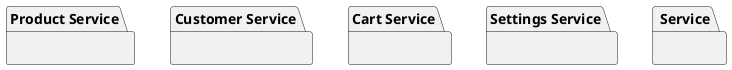 @startuml

' title <b>eCommerce Class Diagram</b>

' package "Shared Kernel" {
  ' abstract class EntityBase
  ' abstract class ValueObject
  ' interface IAggregateRoot
  ' abstract class Repository
' }

' Repository --> IAggregateRoot

package "Product Service" {
  ' class Product
  ' class ProductCode
  ' class Return
  ' enum ReturnReason

  ' EntityBase <|-- Product
  ' EntityBase <|-- ProductCode
  ' EntityBase <|-- Return

  ' IAggregateRoot <|.. Product
  ' IAggregateRoot <|.. ProductCode

  ' ProductCode --* Product
  ' Return -left-* Product
  ' Return *-- ReturnReason
}

package "Customer Service" {
  ' class Customer
  ' class CreditCard
  ' class CustomerPurchaseHistoryReadModel

  ' EntityBase <|-- Customer
  ' EntityBase <|-- CreditCard

  ' IAggregateRoot <|.. CreditCard

  ' Customer *-- CreditCard
  ' Customer <.. CustomerPurchaseHistoryReadModel
}

package "Cart Service" {
  ' class Cart
  ' class CartProduct
  ' class Purchase
  ' class PurchasedProduct
  ' class Money
  ' enum CheckOutIssue

  ' EntityBase <|-- Cart
  ' EntityBase <|-- CartProduct
  ' EntityBase <|-- Purchase
  ' EntityBase <|-- PurchasedProduct

  ' IAggregateRoot <|.. Cart
  ' IAggregateRoot <|.. Purchase

  ' ValueObject <|-- Money

  ' Cart *-- CartProduct
  ' Purchase *-- PurchasedProduct
  ' CartProduct *-left- Money
  ' Purchase *-- CheckOutIssue

  ' Cart ..> Customer
  ' CartProduct ..> Customer
  ' Purchase ..> Customer
}

package "Settings Service" {
  ' class Settings
  ' class Country
  ' class CountryTax
  ' class HistoryData
  ' enum TaxType

  ' EntityBase <|-- Country
  ' EntityBase <|-- CountryTax
  ' EntityBase <|-- HistoryData

  ' IAggregateRoot <|.. Country
  ' IAggregateRoot <|.. CountryTax
  ' IAggregateRoot <|.. HistoryData

  ' Settings *-- Country
  ' Settings *-- HistoryData
  ' CountryTax *-left- TaxType
  ' Country *-left- CountryTax
}

package "... Service" {

}

package ".... Service" {

}

' Return <.. Customer
' Customer <.. Country
' CartProduct ..> Product
' PurchasedProduct ..> Product

@enduml
